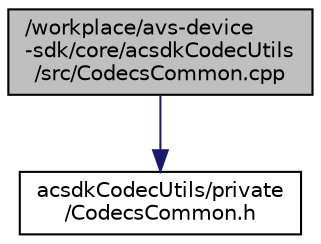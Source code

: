 digraph "/workplace/avs-device-sdk/core/acsdkCodecUtils/src/CodecsCommon.cpp"
{
 // LATEX_PDF_SIZE
  edge [fontname="Helvetica",fontsize="10",labelfontname="Helvetica",labelfontsize="10"];
  node [fontname="Helvetica",fontsize="10",shape=record];
  Node1 [label="/workplace/avs-device\l-sdk/core/acsdkCodecUtils\l/src/CodecsCommon.cpp",height=0.2,width=0.4,color="black", fillcolor="grey75", style="filled", fontcolor="black",tooltip=" "];
  Node1 -> Node2 [color="midnightblue",fontsize="10",style="solid",fontname="Helvetica"];
  Node2 [label="acsdkCodecUtils/private\l/CodecsCommon.h",height=0.2,width=0.4,color="black", fillcolor="white", style="filled",URL="$_codecs_common_8h.html",tooltip=" "];
}
